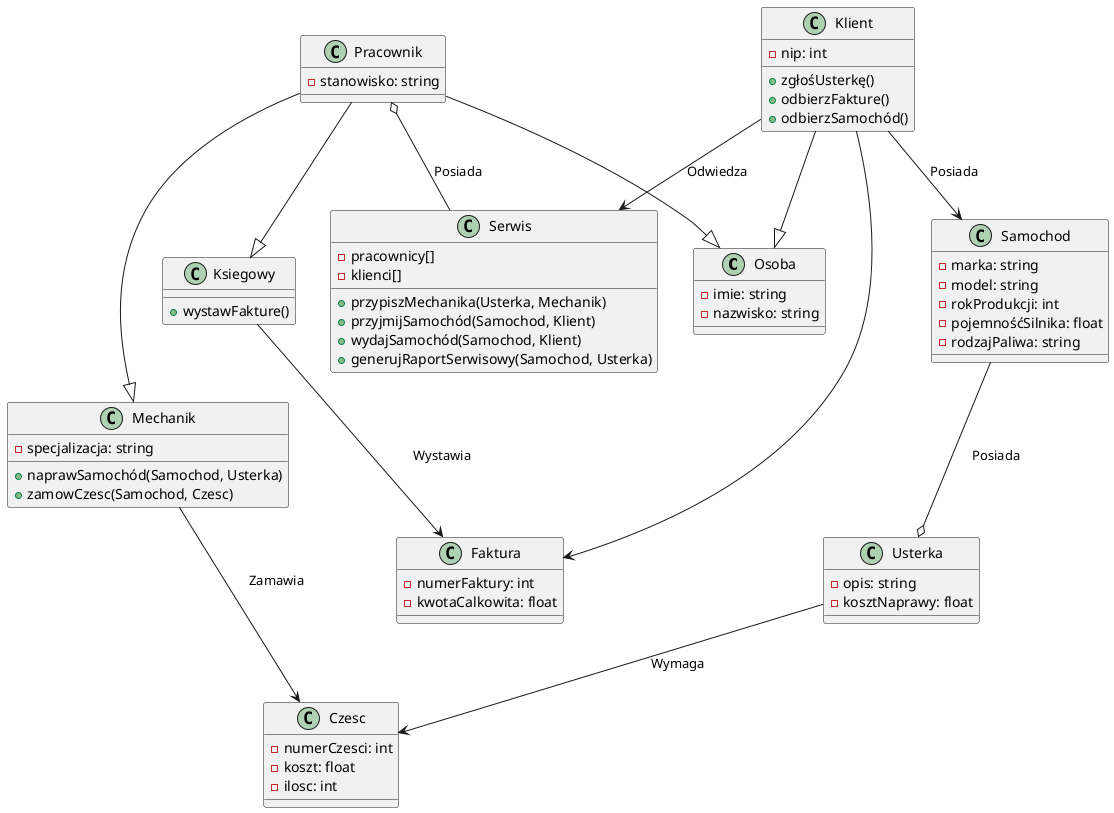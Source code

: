 @startuml "serwis_samochodowy_diagram_klas"

class Osoba {
    - imie: string
    - nazwisko: string
}

class Klient {
    - nip: int
    + zgłośUsterkę()
    + odbierzFakture()
    + odbierzSamochód()
}

class Pracownik {
    - stanowisko: string
}

class Ksiegowy {
    + wystawFakture()
}

class Mechanik {
    - specjalizacja: string
    + naprawSamochód(Samochod, Usterka) 
    + zamowCzesc(Samochod, Czesc)
}

class Serwis {
    - pracownicy[]
    - klienci[]
    + przypiszMechanika(Usterka, Mechanik)
    + przyjmijSamochód(Samochod, Klient)
    + wydajSamochód(Samochod, Klient)
    + generujRaportSerwisowy(Samochod, Usterka)
}

class Samochod {
    - marka: string
    - model: string
    - rokProdukcji: int
    - pojemnośćSilnika: float
    - rodzajPaliwa: string
}

class Usterka {
    - opis: string
    - kosztNaprawy: float
}

class Faktura {
    - numerFaktury: int
    - kwotaCalkowita: float
}

class Czesc {
    - numerCzesci: int
    - koszt: float
    - ilosc: int
}

Klient --|> Osoba
Pracownik --|> Osoba
Pracownik --|> Mechanik
Pracownik --|> Ksiegowy

Klient --> Serwis: Odwiedza
Klient --> Samochod: Posiada
Klient --> Faktura
Ksiegowy --> Faktura: Wystawia

Serwis -up-o Pracownik: Posiada
Samochod --o Usterka: Posiada
Usterka --> Czesc: Wymaga
Mechanik --> Czesc: Zamawia

@enduml